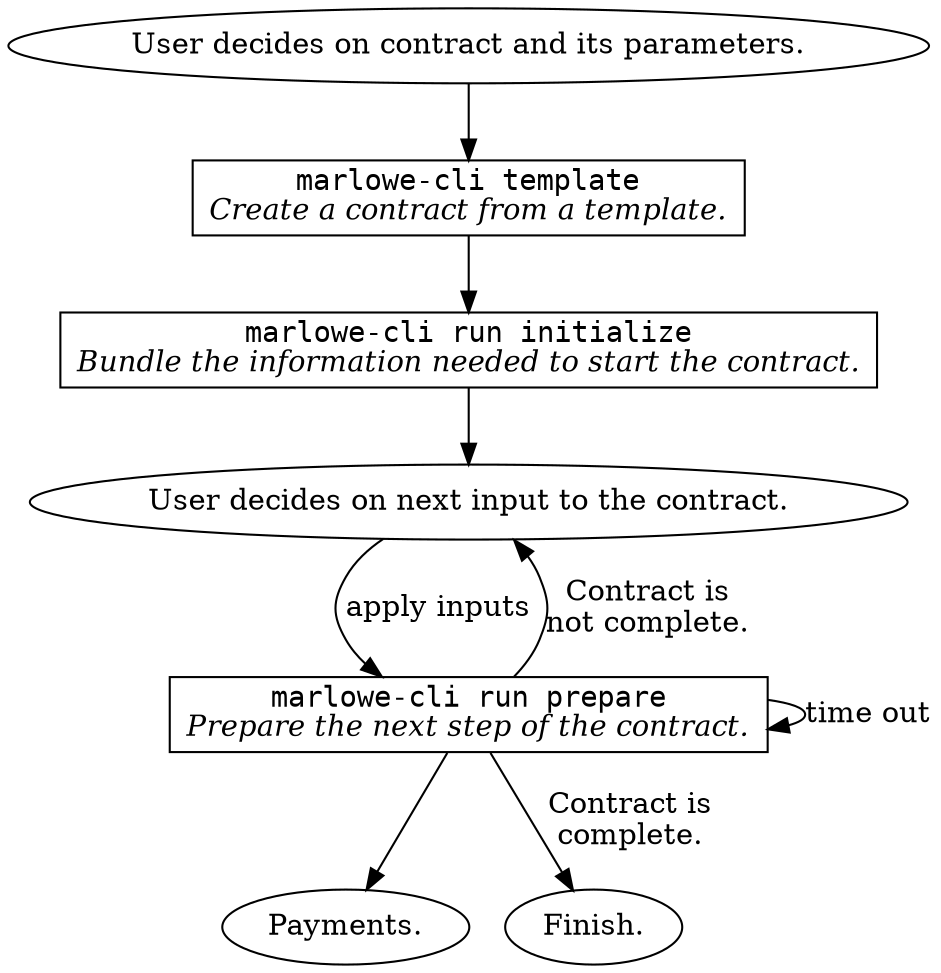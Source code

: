 digraph MarloweHL {


node [shape=box]


UserSelect [shape=oval label="User decides on contract and its parameters."]


Template [label=<<font face="monospace">marlowe-cli template</font><br/><i>Create a contract from a template.</i>>]

UserSelect -> Template


Initialize [label=<<font face="monospace">marlowe-cli run initialize</font><br/><i>Bundle the information needed to start the contract.</i>>]

Template -> Initialize


Payments [shape=oval label="Payments."]

Prepare -> Payments


UserInput [shape=oval label="User decides on next input to the contract."]

Initialize -> UserInput

Prepare -> UserInput [label="Contract is\nnot complete."]


Prepare [label=<<font face="monospace">marlowe-cli run prepare</font><br/><i>Prepare the next step of the contract.</i>>]

UserInput -> Prepare [label="apply inputs"]


Prepare -> Prepare [label="time out"]


Close [shape=oval label="Finish."]

Prepare -> Close [label="Contract is\ncomplete."]


}
